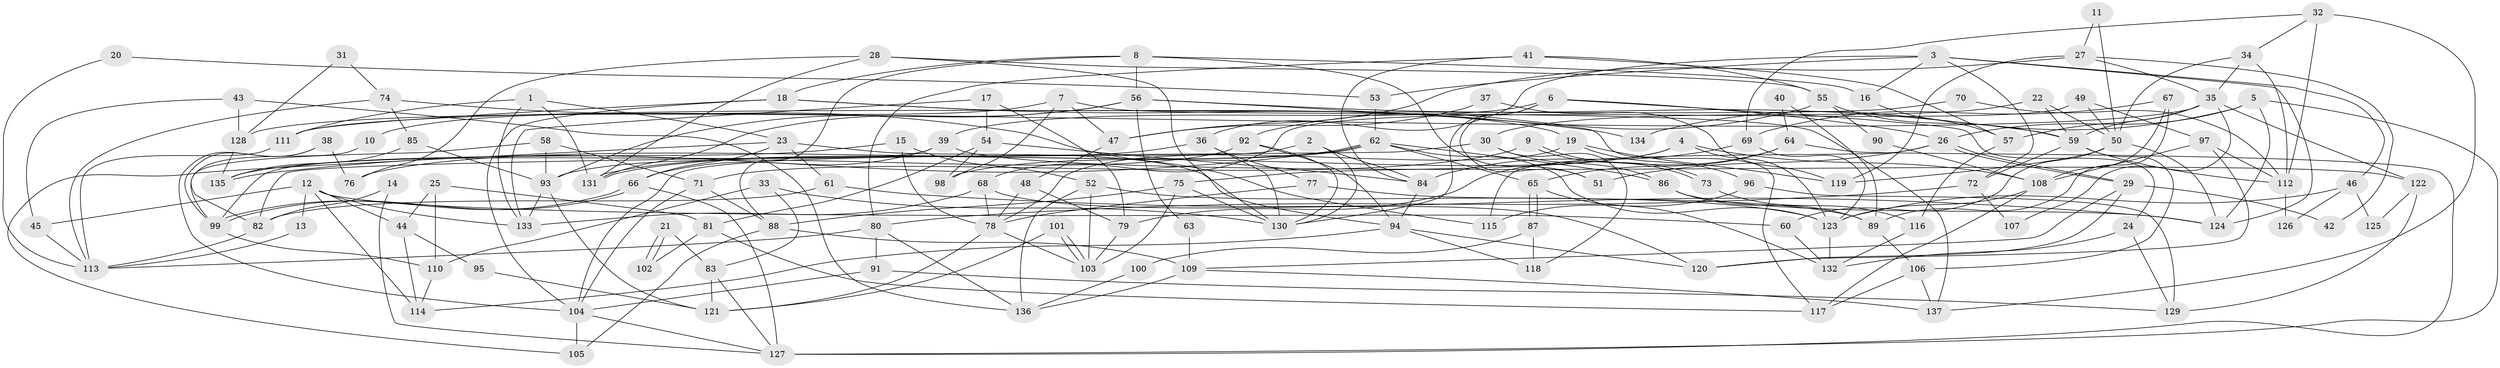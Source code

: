 // Generated by graph-tools (version 1.1) at 2025/49/03/09/25 04:49:29]
// undirected, 137 vertices, 274 edges
graph export_dot {
graph [start="1"]
  node [color=gray90,style=filled];
  1;
  2;
  3;
  4;
  5;
  6;
  7;
  8;
  9;
  10;
  11;
  12;
  13;
  14;
  15;
  16;
  17;
  18;
  19;
  20;
  21;
  22;
  23;
  24;
  25;
  26;
  27;
  28;
  29;
  30;
  31;
  32;
  33;
  34;
  35;
  36;
  37;
  38;
  39;
  40;
  41;
  42;
  43;
  44;
  45;
  46;
  47;
  48;
  49;
  50;
  51;
  52;
  53;
  54;
  55;
  56;
  57;
  58;
  59;
  60;
  61;
  62;
  63;
  64;
  65;
  66;
  67;
  68;
  69;
  70;
  71;
  72;
  73;
  74;
  75;
  76;
  77;
  78;
  79;
  80;
  81;
  82;
  83;
  84;
  85;
  86;
  87;
  88;
  89;
  90;
  91;
  92;
  93;
  94;
  95;
  96;
  97;
  98;
  99;
  100;
  101;
  102;
  103;
  104;
  105;
  106;
  107;
  108;
  109;
  110;
  111;
  112;
  113;
  114;
  115;
  116;
  117;
  118;
  119;
  120;
  121;
  122;
  123;
  124;
  125;
  126;
  127;
  128;
  129;
  130;
  131;
  132;
  133;
  134;
  135;
  136;
  137;
  1 -- 23;
  1 -- 131;
  1 -- 111;
  1 -- 133;
  2 -- 130;
  2 -- 104;
  2 -- 84;
  3 -- 36;
  3 -- 124;
  3 -- 16;
  3 -- 46;
  3 -- 53;
  3 -- 72;
  4 -- 123;
  4 -- 108;
  4 -- 75;
  4 -- 98;
  5 -- 26;
  5 -- 127;
  5 -- 124;
  5 -- 134;
  6 -- 130;
  6 -- 39;
  6 -- 24;
  6 -- 26;
  6 -- 51;
  7 -- 47;
  7 -- 137;
  7 -- 10;
  7 -- 98;
  8 -- 88;
  8 -- 51;
  8 -- 16;
  8 -- 18;
  8 -- 56;
  9 -- 73;
  9 -- 73;
  9 -- 71;
  10 -- 82;
  11 -- 27;
  11 -- 50;
  12 -- 133;
  12 -- 114;
  12 -- 13;
  12 -- 44;
  12 -- 45;
  12 -- 60;
  13 -- 113;
  14 -- 82;
  14 -- 127;
  15 -- 52;
  15 -- 135;
  15 -- 78;
  16 -- 57;
  17 -- 54;
  17 -- 133;
  17 -- 79;
  18 -- 111;
  18 -- 19;
  18 -- 104;
  18 -- 134;
  19 -- 78;
  19 -- 96;
  19 -- 119;
  20 -- 53;
  20 -- 113;
  21 -- 102;
  21 -- 102;
  21 -- 83;
  22 -- 50;
  22 -- 59;
  22 -- 30;
  23 -- 105;
  23 -- 94;
  23 -- 61;
  23 -- 66;
  24 -- 132;
  24 -- 129;
  25 -- 81;
  25 -- 44;
  25 -- 110;
  26 -- 29;
  26 -- 29;
  26 -- 51;
  26 -- 115;
  27 -- 35;
  27 -- 119;
  27 -- 42;
  27 -- 47;
  28 -- 130;
  28 -- 131;
  28 -- 55;
  28 -- 76;
  29 -- 120;
  29 -- 42;
  29 -- 109;
  30 -- 86;
  30 -- 82;
  30 -- 118;
  31 -- 128;
  31 -- 74;
  32 -- 34;
  32 -- 112;
  32 -- 69;
  32 -- 137;
  33 -- 83;
  33 -- 130;
  33 -- 110;
  34 -- 50;
  34 -- 112;
  34 -- 35;
  35 -- 122;
  35 -- 57;
  35 -- 59;
  35 -- 107;
  35 -- 128;
  36 -- 77;
  36 -- 76;
  36 -- 130;
  37 -- 119;
  37 -- 47;
  38 -- 104;
  38 -- 99;
  38 -- 76;
  39 -- 99;
  39 -- 66;
  39 -- 122;
  40 -- 89;
  40 -- 64;
  41 -- 55;
  41 -- 57;
  41 -- 80;
  41 -- 84;
  43 -- 45;
  43 -- 128;
  43 -- 136;
  44 -- 114;
  44 -- 95;
  45 -- 113;
  46 -- 123;
  46 -- 125;
  46 -- 126;
  47 -- 48;
  48 -- 79;
  48 -- 78;
  49 -- 68;
  49 -- 50;
  49 -- 97;
  50 -- 124;
  50 -- 60;
  50 -- 119;
  52 -- 123;
  52 -- 103;
  52 -- 136;
  53 -- 62;
  54 -- 98;
  54 -- 84;
  54 -- 81;
  55 -- 59;
  55 -- 90;
  55 -- 92;
  56 -- 59;
  56 -- 63;
  56 -- 93;
  56 -- 117;
  56 -- 131;
  57 -- 116;
  58 -- 93;
  58 -- 99;
  58 -- 71;
  59 -- 72;
  59 -- 106;
  59 -- 112;
  60 -- 132;
  61 -- 124;
  61 -- 82;
  62 -- 131;
  62 -- 131;
  62 -- 123;
  62 -- 65;
  62 -- 86;
  62 -- 135;
  63 -- 109;
  64 -- 127;
  64 -- 65;
  64 -- 79;
  65 -- 87;
  65 -- 87;
  65 -- 132;
  66 -- 99;
  66 -- 99;
  66 -- 127;
  67 -- 69;
  67 -- 108;
  67 -- 89;
  68 -- 133;
  68 -- 78;
  68 -- 120;
  69 -- 84;
  69 -- 123;
  70 -- 112;
  70 -- 111;
  71 -- 88;
  71 -- 104;
  72 -- 80;
  72 -- 107;
  73 -- 116;
  74 -- 115;
  74 -- 113;
  74 -- 85;
  75 -- 103;
  75 -- 88;
  75 -- 130;
  77 -- 89;
  77 -- 78;
  78 -- 103;
  78 -- 121;
  79 -- 103;
  80 -- 136;
  80 -- 91;
  80 -- 113;
  81 -- 117;
  81 -- 102;
  82 -- 113;
  83 -- 121;
  83 -- 127;
  84 -- 94;
  85 -- 93;
  85 -- 135;
  86 -- 89;
  86 -- 124;
  87 -- 118;
  87 -- 100;
  88 -- 109;
  88 -- 105;
  89 -- 106;
  90 -- 108;
  91 -- 104;
  91 -- 129;
  92 -- 130;
  92 -- 93;
  92 -- 94;
  93 -- 121;
  93 -- 133;
  94 -- 114;
  94 -- 118;
  94 -- 120;
  95 -- 121;
  96 -- 129;
  96 -- 115;
  97 -- 120;
  97 -- 108;
  97 -- 112;
  99 -- 110;
  100 -- 136;
  101 -- 103;
  101 -- 103;
  101 -- 121;
  104 -- 105;
  104 -- 127;
  106 -- 137;
  106 -- 117;
  108 -- 117;
  108 -- 123;
  109 -- 136;
  109 -- 137;
  110 -- 114;
  111 -- 113;
  112 -- 126;
  116 -- 132;
  122 -- 129;
  122 -- 125;
  123 -- 132;
  128 -- 135;
}

